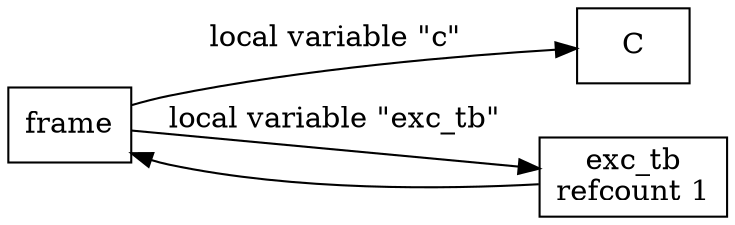 digraph traceback {
    rankdir = LR
    frame [shape = rect]
    C [shape = rect]
    tb [shape = rect; label = "exc_tb\nrefcount 1"]
    tb -> frame
    frame -> tb [label = "local variable \"exc_tb\""]
    frame -> C [label = "local variable \"c\""]
}
